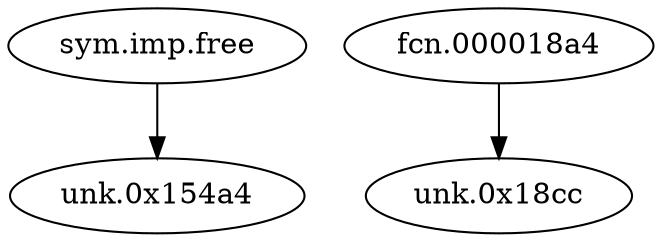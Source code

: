 digraph code {
  "0x00015460" [label="sym.imp.free"];
  "0x00015460" -> "0x000154a4";
  "0x000154a4" [label="unk.0x154a4"];
  "0x000018a4" [label="fcn.000018a4"];
  "0x000018a4" -> "0x000018cc";
  "0x000018cc" [label="unk.0x18cc"];
}